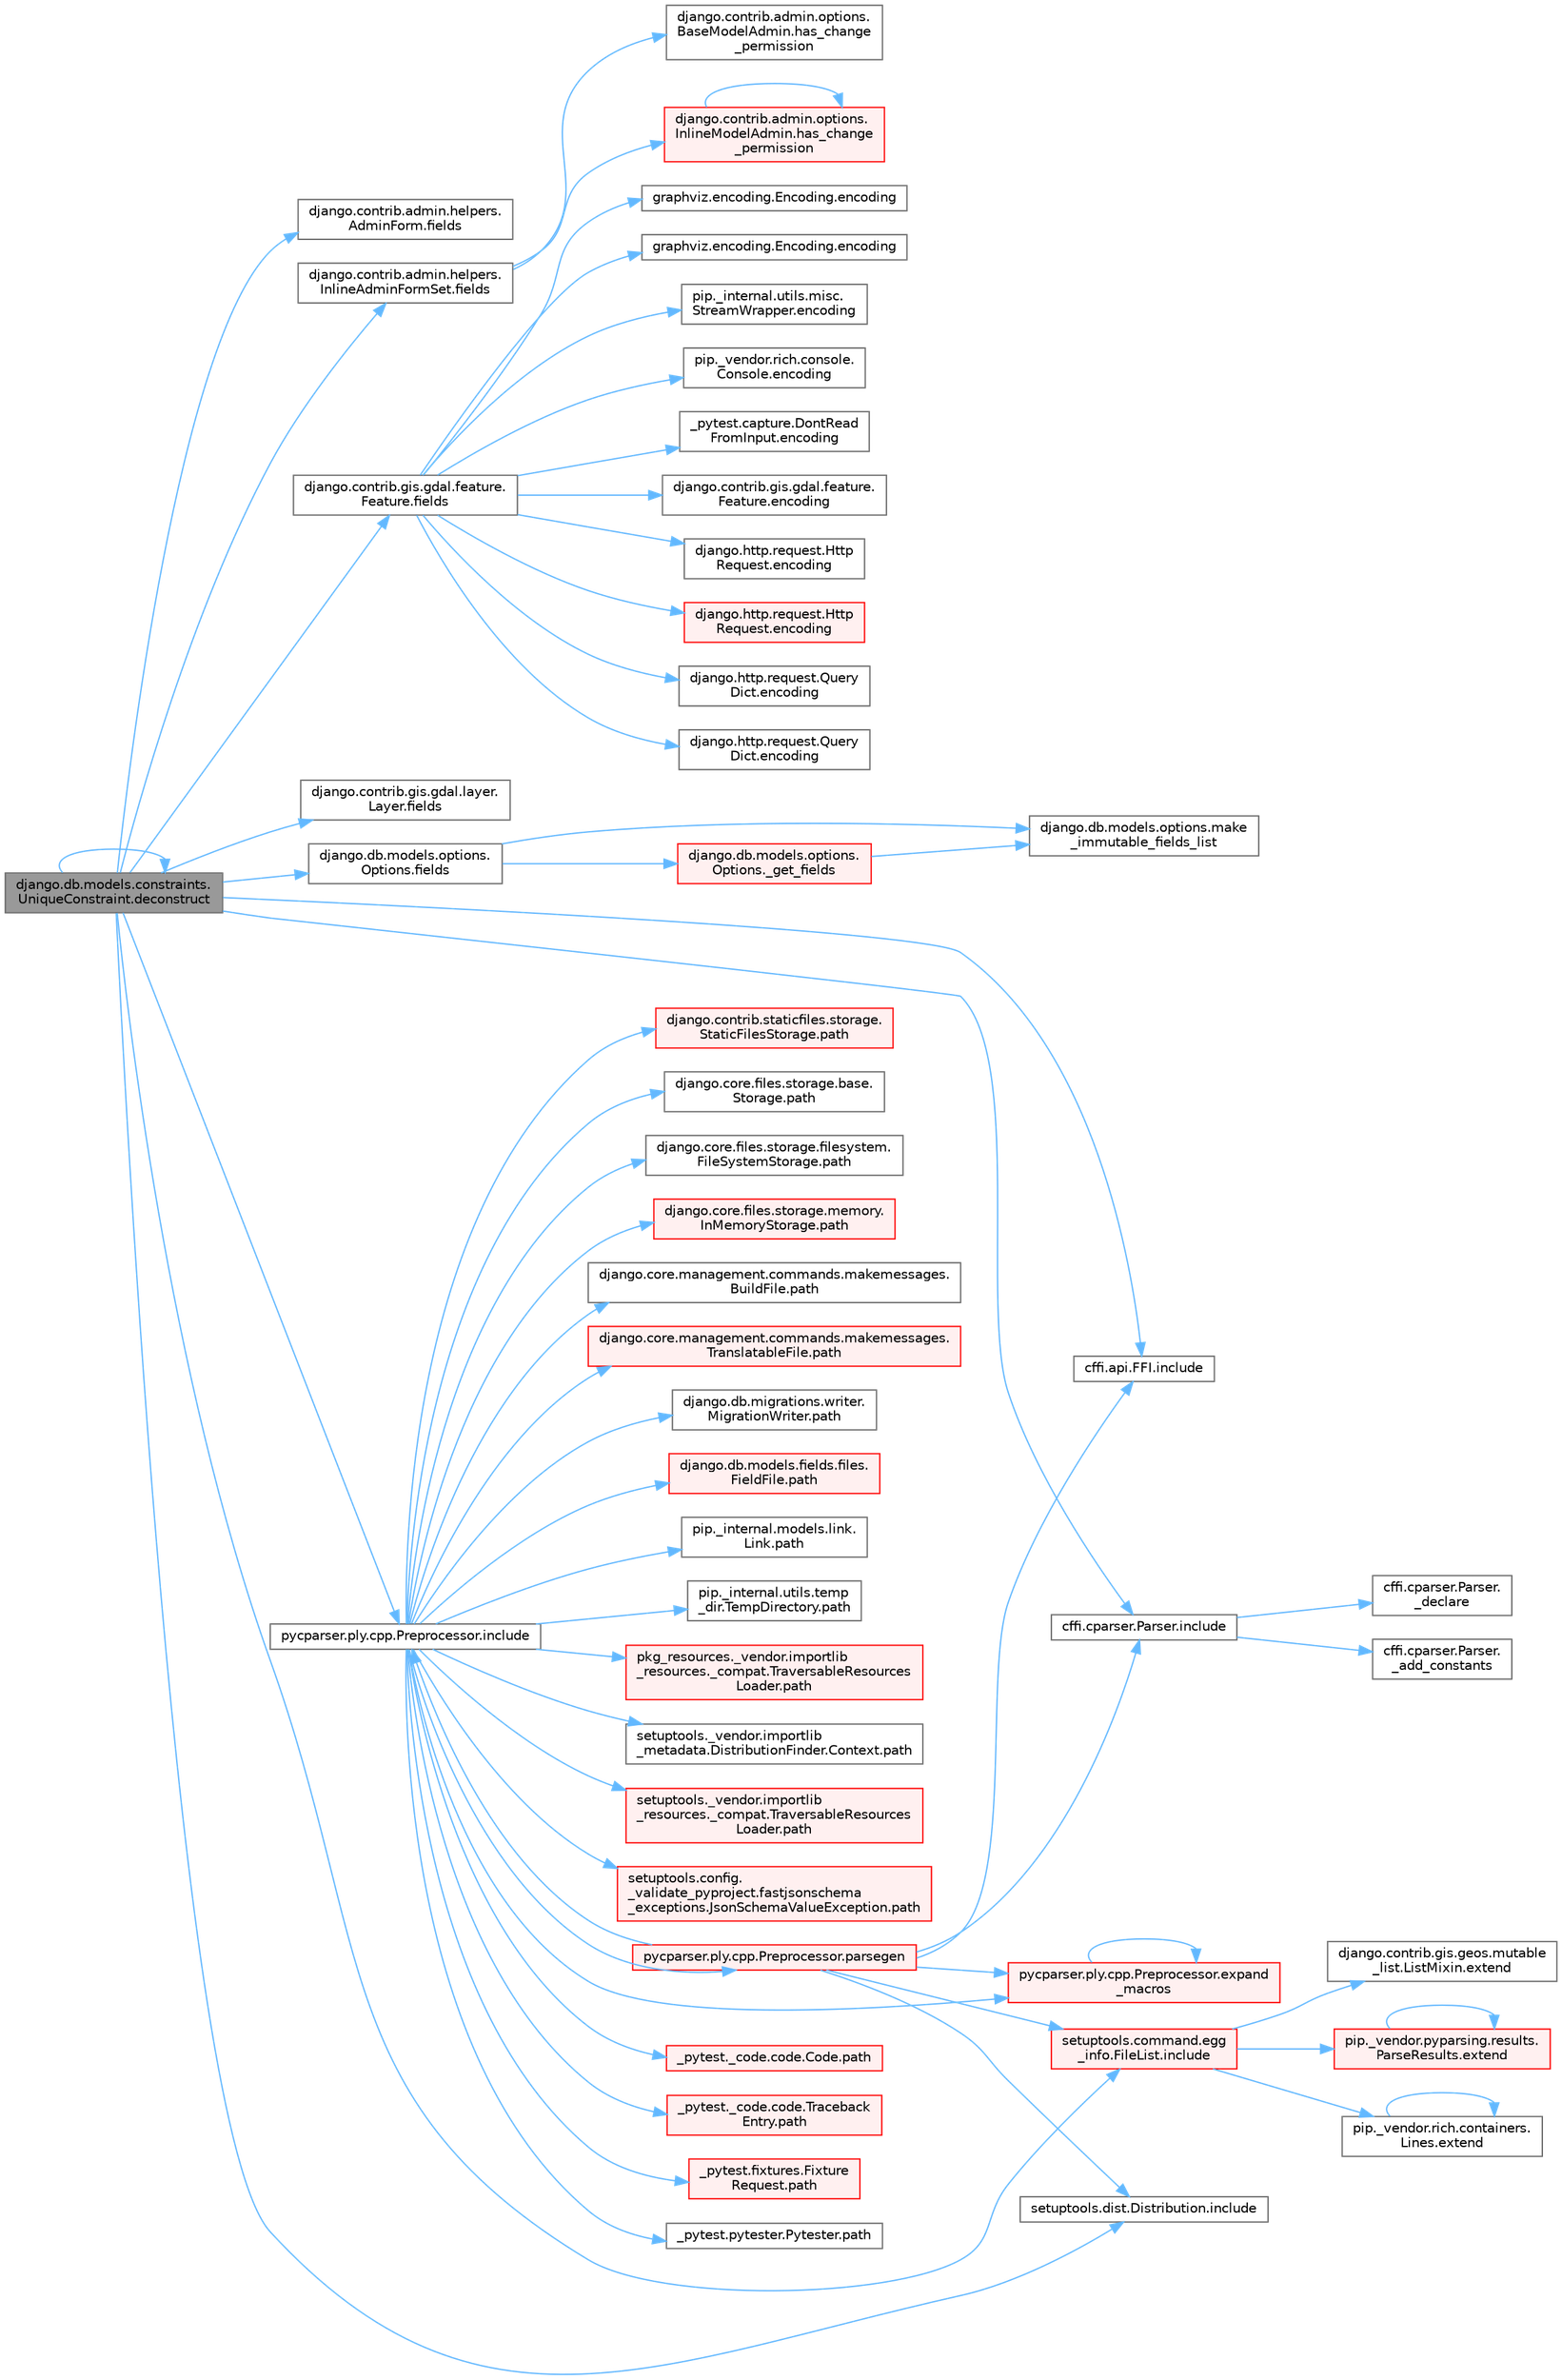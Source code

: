 digraph "django.db.models.constraints.UniqueConstraint.deconstruct"
{
 // LATEX_PDF_SIZE
  bgcolor="transparent";
  edge [fontname=Helvetica,fontsize=10,labelfontname=Helvetica,labelfontsize=10];
  node [fontname=Helvetica,fontsize=10,shape=box,height=0.2,width=0.4];
  rankdir="LR";
  Node1 [id="Node000001",label="django.db.models.constraints.\lUniqueConstraint.deconstruct",height=0.2,width=0.4,color="gray40", fillcolor="grey60", style="filled", fontcolor="black",tooltip=" "];
  Node1 -> Node1 [id="edge1_Node000001_Node000001",color="steelblue1",style="solid",tooltip=" "];
  Node1 -> Node2 [id="edge2_Node000001_Node000002",color="steelblue1",style="solid",tooltip=" "];
  Node2 [id="Node000002",label="django.contrib.admin.helpers.\lAdminForm.fields",height=0.2,width=0.4,color="grey40", fillcolor="white", style="filled",URL="$classdjango_1_1contrib_1_1admin_1_1helpers_1_1_admin_form.html#a9a2b6161f083dd4c3cefb24789a4f398",tooltip=" "];
  Node1 -> Node3 [id="edge3_Node000001_Node000003",color="steelblue1",style="solid",tooltip=" "];
  Node3 [id="Node000003",label="django.contrib.admin.helpers.\lInlineAdminFormSet.fields",height=0.2,width=0.4,color="grey40", fillcolor="white", style="filled",URL="$classdjango_1_1contrib_1_1admin_1_1helpers_1_1_inline_admin_form_set.html#acfeece3b4a1c8e6f692669661ce441d1",tooltip=" "];
  Node3 -> Node4 [id="edge4_Node000003_Node000004",color="steelblue1",style="solid",tooltip=" "];
  Node4 [id="Node000004",label="django.contrib.admin.options.\lBaseModelAdmin.has_change\l_permission",height=0.2,width=0.4,color="grey40", fillcolor="white", style="filled",URL="$classdjango_1_1contrib_1_1admin_1_1options_1_1_base_model_admin.html#a628f15a856920f62510c31333354c088",tooltip=" "];
  Node3 -> Node5 [id="edge5_Node000003_Node000005",color="steelblue1",style="solid",tooltip=" "];
  Node5 [id="Node000005",label="django.contrib.admin.options.\lInlineModelAdmin.has_change\l_permission",height=0.2,width=0.4,color="red", fillcolor="#FFF0F0", style="filled",URL="$classdjango_1_1contrib_1_1admin_1_1options_1_1_inline_model_admin.html#afb466f69fba775be6bd44db65c2955ce",tooltip=" "];
  Node5 -> Node5 [id="edge6_Node000005_Node000005",color="steelblue1",style="solid",tooltip=" "];
  Node1 -> Node7 [id="edge7_Node000001_Node000007",color="steelblue1",style="solid",tooltip=" "];
  Node7 [id="Node000007",label="django.contrib.gis.gdal.feature.\lFeature.fields",height=0.2,width=0.4,color="grey40", fillcolor="white", style="filled",URL="$classdjango_1_1contrib_1_1gis_1_1gdal_1_1feature_1_1_feature.html#a2aab211613babc57a7ef77b951a46464",tooltip=" "];
  Node7 -> Node8 [id="edge8_Node000007_Node000008",color="steelblue1",style="solid",tooltip=" "];
  Node8 [id="Node000008",label="_pytest.capture.DontRead\lFromInput.encoding",height=0.2,width=0.4,color="grey40", fillcolor="white", style="filled",URL="$class__pytest_1_1capture_1_1_dont_read_from_input.html#a40a0e1b26db1f2cf579f1ab5d3903097",tooltip=" "];
  Node7 -> Node9 [id="edge9_Node000007_Node000009",color="steelblue1",style="solid",tooltip=" "];
  Node9 [id="Node000009",label="django.contrib.gis.gdal.feature.\lFeature.encoding",height=0.2,width=0.4,color="grey40", fillcolor="white", style="filled",URL="$classdjango_1_1contrib_1_1gis_1_1gdal_1_1feature_1_1_feature.html#a61ef7866406f46787c45d0040e4f2588",tooltip=" "];
  Node7 -> Node10 [id="edge10_Node000007_Node000010",color="steelblue1",style="solid",tooltip=" "];
  Node10 [id="Node000010",label="django.http.request.Http\lRequest.encoding",height=0.2,width=0.4,color="grey40", fillcolor="white", style="filled",URL="$classdjango_1_1http_1_1request_1_1_http_request.html#affc440df209dd1fb33d63b8fce39f3b2",tooltip=" "];
  Node7 -> Node11 [id="edge11_Node000007_Node000011",color="steelblue1",style="solid",tooltip=" "];
  Node11 [id="Node000011",label="django.http.request.Http\lRequest.encoding",height=0.2,width=0.4,color="red", fillcolor="#FFF0F0", style="filled",URL="$classdjango_1_1http_1_1request_1_1_http_request.html#a09c32945992a963608d955c2618ead79",tooltip=" "];
  Node7 -> Node15 [id="edge12_Node000007_Node000015",color="steelblue1",style="solid",tooltip=" "];
  Node15 [id="Node000015",label="django.http.request.Query\lDict.encoding",height=0.2,width=0.4,color="grey40", fillcolor="white", style="filled",URL="$classdjango_1_1http_1_1request_1_1_query_dict.html#ae1a9e4aa8ebe4d1dd0aa02e9388b0acd",tooltip=" "];
  Node7 -> Node16 [id="edge13_Node000007_Node000016",color="steelblue1",style="solid",tooltip=" "];
  Node16 [id="Node000016",label="django.http.request.Query\lDict.encoding",height=0.2,width=0.4,color="grey40", fillcolor="white", style="filled",URL="$classdjango_1_1http_1_1request_1_1_query_dict.html#aade836c6d0fadbe21ef181917ca28ea8",tooltip=" "];
  Node7 -> Node17 [id="edge14_Node000007_Node000017",color="steelblue1",style="solid",tooltip=" "];
  Node17 [id="Node000017",label="graphviz.encoding.Encoding.encoding",height=0.2,width=0.4,color="grey40", fillcolor="white", style="filled",URL="$classgraphviz_1_1encoding_1_1_encoding.html#a4be64c43fe62823ffb51d9d4706f3c3d",tooltip=" "];
  Node7 -> Node18 [id="edge15_Node000007_Node000018",color="steelblue1",style="solid",tooltip=" "];
  Node18 [id="Node000018",label="graphviz.encoding.Encoding.encoding",height=0.2,width=0.4,color="grey40", fillcolor="white", style="filled",URL="$classgraphviz_1_1encoding_1_1_encoding.html#ade16bad413f6cc9b3776aa3c580e7251",tooltip=" "];
  Node7 -> Node19 [id="edge16_Node000007_Node000019",color="steelblue1",style="solid",tooltip=" "];
  Node19 [id="Node000019",label="pip._internal.utils.misc.\lStreamWrapper.encoding",height=0.2,width=0.4,color="grey40", fillcolor="white", style="filled",URL="$classpip_1_1__internal_1_1utils_1_1misc_1_1_stream_wrapper.html#ae516d377684b88c1d5ed9b0b670a2a0b",tooltip=" "];
  Node7 -> Node20 [id="edge17_Node000007_Node000020",color="steelblue1",style="solid",tooltip=" "];
  Node20 [id="Node000020",label="pip._vendor.rich.console.\lConsole.encoding",height=0.2,width=0.4,color="grey40", fillcolor="white", style="filled",URL="$classpip_1_1__vendor_1_1rich_1_1console_1_1_console.html#aaa95f0495607d199f34c4ebd90ea1cfe",tooltip=" "];
  Node1 -> Node21 [id="edge18_Node000001_Node000021",color="steelblue1",style="solid",tooltip=" "];
  Node21 [id="Node000021",label="django.contrib.gis.gdal.layer.\lLayer.fields",height=0.2,width=0.4,color="grey40", fillcolor="white", style="filled",URL="$classdjango_1_1contrib_1_1gis_1_1gdal_1_1layer_1_1_layer.html#ab7d9d8c833c9e11cfc14b15c61a1ab27",tooltip=" "];
  Node1 -> Node22 [id="edge19_Node000001_Node000022",color="steelblue1",style="solid",tooltip=" "];
  Node22 [id="Node000022",label="django.db.models.options.\lOptions.fields",height=0.2,width=0.4,color="grey40", fillcolor="white", style="filled",URL="$classdjango_1_1db_1_1models_1_1options_1_1_options.html#a6c7f47f4eb863aca3bf357275f7db3b8",tooltip=" "];
  Node22 -> Node23 [id="edge20_Node000022_Node000023",color="steelblue1",style="solid",tooltip=" "];
  Node23 [id="Node000023",label="django.db.models.options.\lOptions._get_fields",height=0.2,width=0.4,color="red", fillcolor="#FFF0F0", style="filled",URL="$classdjango_1_1db_1_1models_1_1options_1_1_options.html#adfc7204d4c77a86927ad1988009a3fd5",tooltip=" "];
  Node23 -> Node27 [id="edge21_Node000023_Node000027",color="steelblue1",style="solid",tooltip=" "];
  Node27 [id="Node000027",label="django.db.models.options.make\l_immutable_fields_list",height=0.2,width=0.4,color="grey40", fillcolor="white", style="filled",URL="$namespacedjango_1_1db_1_1models_1_1options.html#ad6e15002f494024f2232d7e3eeb05100",tooltip=" "];
  Node22 -> Node27 [id="edge22_Node000022_Node000027",color="steelblue1",style="solid",tooltip=" "];
  Node1 -> Node30 [id="edge23_Node000001_Node000030",color="steelblue1",style="solid",tooltip=" "];
  Node30 [id="Node000030",label="cffi.api.FFI.include",height=0.2,width=0.4,color="grey40", fillcolor="white", style="filled",URL="$classcffi_1_1api_1_1_f_f_i.html#a238704a5564e3e7b79bf91f18e793cd0",tooltip=" "];
  Node1 -> Node31 [id="edge24_Node000001_Node000031",color="steelblue1",style="solid",tooltip=" "];
  Node31 [id="Node000031",label="cffi.cparser.Parser.include",height=0.2,width=0.4,color="grey40", fillcolor="white", style="filled",URL="$classcffi_1_1cparser_1_1_parser.html#ab5cfc4516a1cb275b4e044182cdc2816",tooltip=" "];
  Node31 -> Node32 [id="edge25_Node000031_Node000032",color="steelblue1",style="solid",tooltip=" "];
  Node32 [id="Node000032",label="cffi.cparser.Parser.\l_add_constants",height=0.2,width=0.4,color="grey40", fillcolor="white", style="filled",URL="$classcffi_1_1cparser_1_1_parser.html#aaae3aff9ebb6ab5581eaa3707a4124ec",tooltip=" "];
  Node31 -> Node33 [id="edge26_Node000031_Node000033",color="steelblue1",style="solid",tooltip=" "];
  Node33 [id="Node000033",label="cffi.cparser.Parser.\l_declare",height=0.2,width=0.4,color="grey40", fillcolor="white", style="filled",URL="$classcffi_1_1cparser_1_1_parser.html#a0ee3e732439083dc143268638c387a99",tooltip=" "];
  Node1 -> Node34 [id="edge27_Node000001_Node000034",color="steelblue1",style="solid",tooltip=" "];
  Node34 [id="Node000034",label="pycparser.ply.cpp.Preprocessor.include",height=0.2,width=0.4,color="grey40", fillcolor="white", style="filled",URL="$classpycparser_1_1ply_1_1cpp_1_1_preprocessor.html#aa91b0516d72dcf45e3d21b35b84ea1e0",tooltip=" "];
  Node34 -> Node35 [id="edge28_Node000034_Node000035",color="steelblue1",style="solid",tooltip=" "];
  Node35 [id="Node000035",label="pycparser.ply.cpp.Preprocessor.expand\l_macros",height=0.2,width=0.4,color="red", fillcolor="#FFF0F0", style="filled",URL="$classpycparser_1_1ply_1_1cpp_1_1_preprocessor.html#a4ac7e926ac9f68ef96f58e704a570d42",tooltip=" "];
  Node35 -> Node35 [id="edge29_Node000035_Node000035",color="steelblue1",style="solid",tooltip=" "];
  Node34 -> Node4511 [id="edge30_Node000034_Node004511",color="steelblue1",style="solid",tooltip=" "];
  Node4511 [id="Node004511",label="pycparser.ply.cpp.Preprocessor.parsegen",height=0.2,width=0.4,color="red", fillcolor="#FFF0F0", style="filled",URL="$classpycparser_1_1ply_1_1cpp_1_1_preprocessor.html#aad71ed64ebab07f9eafb0b36f9108723",tooltip=" "];
  Node4511 -> Node35 [id="edge31_Node004511_Node000035",color="steelblue1",style="solid",tooltip=" "];
  Node4511 -> Node30 [id="edge32_Node004511_Node000030",color="steelblue1",style="solid",tooltip=" "];
  Node4511 -> Node31 [id="edge33_Node004511_Node000031",color="steelblue1",style="solid",tooltip=" "];
  Node4511 -> Node34 [id="edge34_Node004511_Node000034",color="steelblue1",style="solid",tooltip=" "];
  Node4511 -> Node3134 [id="edge35_Node004511_Node003134",color="steelblue1",style="solid",tooltip=" "];
  Node3134 [id="Node003134",label="setuptools.command.egg\l_info.FileList.include",height=0.2,width=0.4,color="red", fillcolor="#FFF0F0", style="filled",URL="$classsetuptools_1_1command_1_1egg__info_1_1_file_list.html#a607fa79fcff4595945fdfb1f266eb132",tooltip=" "];
  Node3134 -> Node3135 [id="edge36_Node003134_Node003135",color="steelblue1",style="solid",tooltip=" "];
  Node3135 [id="Node003135",label="django.contrib.gis.geos.mutable\l_list.ListMixin.extend",height=0.2,width=0.4,color="grey40", fillcolor="white", style="filled",URL="$classdjango_1_1contrib_1_1gis_1_1geos_1_1mutable__list_1_1_list_mixin.html#ac54d378ddda85375092a3504b9c41ad2",tooltip=" "];
  Node3134 -> Node3136 [id="edge37_Node003134_Node003136",color="steelblue1",style="solid",tooltip=" "];
  Node3136 [id="Node003136",label="pip._vendor.pyparsing.results.\lParseResults.extend",height=0.2,width=0.4,color="red", fillcolor="#FFF0F0", style="filled",URL="$classpip_1_1__vendor_1_1pyparsing_1_1results_1_1_parse_results.html#a3a8a69368a4bca23dd54b356a2a06946",tooltip=" "];
  Node3136 -> Node3136 [id="edge38_Node003136_Node003136",color="steelblue1",style="solid",tooltip=" "];
  Node3134 -> Node3138 [id="edge39_Node003134_Node003138",color="steelblue1",style="solid",tooltip=" "];
  Node3138 [id="Node003138",label="pip._vendor.rich.containers.\lLines.extend",height=0.2,width=0.4,color="grey40", fillcolor="white", style="filled",URL="$classpip_1_1__vendor_1_1rich_1_1containers_1_1_lines.html#ac2f104475218f1e94a04d898a5e634ca",tooltip=" "];
  Node3138 -> Node3138 [id="edge40_Node003138_Node003138",color="steelblue1",style="solid",tooltip=" "];
  Node4511 -> Node3398 [id="edge41_Node004511_Node003398",color="steelblue1",style="solid",tooltip=" "];
  Node3398 [id="Node003398",label="setuptools.dist.Distribution.include",height=0.2,width=0.4,color="grey40", fillcolor="white", style="filled",URL="$classsetuptools_1_1dist_1_1_distribution.html#acbda718774c4c011674f0ac10163300c",tooltip=" "];
  Node34 -> Node500 [id="edge42_Node000034_Node000500",color="steelblue1",style="solid",tooltip=" "];
  Node500 [id="Node000500",label="_pytest._code.code.Code.path",height=0.2,width=0.4,color="red", fillcolor="#FFF0F0", style="filled",URL="$class__pytest_1_1__code_1_1code_1_1_code.html#a1dae55e90750fe77c7517f806a14d864",tooltip=" "];
  Node34 -> Node501 [id="edge43_Node000034_Node000501",color="steelblue1",style="solid",tooltip=" "];
  Node501 [id="Node000501",label="_pytest._code.code.Traceback\lEntry.path",height=0.2,width=0.4,color="red", fillcolor="#FFF0F0", style="filled",URL="$class__pytest_1_1__code_1_1code_1_1_traceback_entry.html#a5a88b9ae4623733566450a9e7d8387c0",tooltip=" "];
  Node34 -> Node502 [id="edge44_Node000034_Node000502",color="steelblue1",style="solid",tooltip=" "];
  Node502 [id="Node000502",label="_pytest.fixtures.Fixture\lRequest.path",height=0.2,width=0.4,color="red", fillcolor="#FFF0F0", style="filled",URL="$class__pytest_1_1fixtures_1_1_fixture_request.html#a6f6db59812d121b54cd67d5e434e1451",tooltip=" "];
  Node34 -> Node508 [id="edge45_Node000034_Node000508",color="steelblue1",style="solid",tooltip=" "];
  Node508 [id="Node000508",label="_pytest.pytester.Pytester.path",height=0.2,width=0.4,color="grey40", fillcolor="white", style="filled",URL="$class__pytest_1_1pytester_1_1_pytester.html#a403c804f74a87f5e5705774fa896cc1f",tooltip=" "];
  Node34 -> Node509 [id="edge46_Node000034_Node000509",color="steelblue1",style="solid",tooltip=" "];
  Node509 [id="Node000509",label="django.contrib.staticfiles.storage.\lStaticFilesStorage.path",height=0.2,width=0.4,color="red", fillcolor="#FFF0F0", style="filled",URL="$classdjango_1_1contrib_1_1staticfiles_1_1storage_1_1_static_files_storage.html#a4e96cc92fbde7423d1b74f3a50fc0bf6",tooltip=" "];
  Node34 -> Node637 [id="edge47_Node000034_Node000637",color="steelblue1",style="solid",tooltip=" "];
  Node637 [id="Node000637",label="django.core.files.storage.base.\lStorage.path",height=0.2,width=0.4,color="grey40", fillcolor="white", style="filled",URL="$classdjango_1_1core_1_1files_1_1storage_1_1base_1_1_storage.html#a9be8d49a55131dbbab2c5fd57f7e772c",tooltip=" "];
  Node34 -> Node638 [id="edge48_Node000034_Node000638",color="steelblue1",style="solid",tooltip=" "];
  Node638 [id="Node000638",label="django.core.files.storage.filesystem.\lFileSystemStorage.path",height=0.2,width=0.4,color="grey40", fillcolor="white", style="filled",URL="$classdjango_1_1core_1_1files_1_1storage_1_1filesystem_1_1_file_system_storage.html#abf8a7e88eedec3e1b2ea965cc0858d17",tooltip=" "];
  Node34 -> Node639 [id="edge49_Node000034_Node000639",color="steelblue1",style="solid",tooltip=" "];
  Node639 [id="Node000639",label="django.core.files.storage.memory.\lInMemoryStorage.path",height=0.2,width=0.4,color="red", fillcolor="#FFF0F0", style="filled",URL="$classdjango_1_1core_1_1files_1_1storage_1_1memory_1_1_in_memory_storage.html#a466c8e28fd11839318d2e4454b8ef89f",tooltip=" "];
  Node34 -> Node643 [id="edge50_Node000034_Node000643",color="steelblue1",style="solid",tooltip=" "];
  Node643 [id="Node000643",label="django.core.management.commands.makemessages.\lBuildFile.path",height=0.2,width=0.4,color="grey40", fillcolor="white", style="filled",URL="$classdjango_1_1core_1_1management_1_1commands_1_1makemessages_1_1_build_file.html#ac06388718e902543bc00a7c6565105fc",tooltip=" "];
  Node34 -> Node644 [id="edge51_Node000034_Node000644",color="steelblue1",style="solid",tooltip=" "];
  Node644 [id="Node000644",label="django.core.management.commands.makemessages.\lTranslatableFile.path",height=0.2,width=0.4,color="red", fillcolor="#FFF0F0", style="filled",URL="$classdjango_1_1core_1_1management_1_1commands_1_1makemessages_1_1_translatable_file.html#ad851d5e6b8a65f5915ccfd4a30fb8026",tooltip=" "];
  Node34 -> Node645 [id="edge52_Node000034_Node000645",color="steelblue1",style="solid",tooltip=" "];
  Node645 [id="Node000645",label="django.db.migrations.writer.\lMigrationWriter.path",height=0.2,width=0.4,color="grey40", fillcolor="white", style="filled",URL="$classdjango_1_1db_1_1migrations_1_1writer_1_1_migration_writer.html#a45469d67e8f80996c982470d36136184",tooltip=" "];
  Node34 -> Node646 [id="edge53_Node000034_Node000646",color="steelblue1",style="solid",tooltip=" "];
  Node646 [id="Node000646",label="django.db.models.fields.files.\lFieldFile.path",height=0.2,width=0.4,color="red", fillcolor="#FFF0F0", style="filled",URL="$classdjango_1_1db_1_1models_1_1fields_1_1files_1_1_field_file.html#ae91c4ed0643fb9bd8959d0db8eb44f80",tooltip=" "];
  Node34 -> Node1472 [id="edge54_Node000034_Node001472",color="steelblue1",style="solid",tooltip=" "];
  Node1472 [id="Node001472",label="pip._internal.models.link.\lLink.path",height=0.2,width=0.4,color="grey40", fillcolor="white", style="filled",URL="$classpip_1_1__internal_1_1models_1_1link_1_1_link.html#a30f454216dcb615e3ed986238490f180",tooltip=" "];
  Node34 -> Node1473 [id="edge55_Node000034_Node001473",color="steelblue1",style="solid",tooltip=" "];
  Node1473 [id="Node001473",label="pip._internal.utils.temp\l_dir.TempDirectory.path",height=0.2,width=0.4,color="grey40", fillcolor="white", style="filled",URL="$classpip_1_1__internal_1_1utils_1_1temp__dir_1_1_temp_directory.html#afe6b2d95c070c6570957de5696ff3a6e",tooltip=" "];
  Node34 -> Node1474 [id="edge56_Node000034_Node001474",color="steelblue1",style="solid",tooltip=" "];
  Node1474 [id="Node001474",label="pkg_resources._vendor.importlib\l_resources._compat.TraversableResources\lLoader.path",height=0.2,width=0.4,color="red", fillcolor="#FFF0F0", style="filled",URL="$classpkg__resources_1_1__vendor_1_1importlib__resources_1_1__compat_1_1_traversable_resources_loader.html#acfc17872a53cbe02f6c34eda2bb162f2",tooltip=" "];
  Node34 -> Node1476 [id="edge57_Node000034_Node001476",color="steelblue1",style="solid",tooltip=" "];
  Node1476 [id="Node001476",label="setuptools._vendor.importlib\l_metadata.DistributionFinder.Context.path",height=0.2,width=0.4,color="grey40", fillcolor="white", style="filled",URL="$classsetuptools_1_1__vendor_1_1importlib__metadata_1_1_distribution_finder_1_1_context.html#a84a429ddce40738ea5c0edb53799ee8d",tooltip=" "];
  Node34 -> Node1477 [id="edge58_Node000034_Node001477",color="steelblue1",style="solid",tooltip=" "];
  Node1477 [id="Node001477",label="setuptools._vendor.importlib\l_resources._compat.TraversableResources\lLoader.path",height=0.2,width=0.4,color="red", fillcolor="#FFF0F0", style="filled",URL="$classsetuptools_1_1__vendor_1_1importlib__resources_1_1__compat_1_1_traversable_resources_loader.html#a9b9cf5b6723d48f7a779b6ae71d53699",tooltip=" "];
  Node34 -> Node1478 [id="edge59_Node000034_Node001478",color="steelblue1",style="solid",tooltip=" "];
  Node1478 [id="Node001478",label="setuptools.config.\l_validate_pyproject.fastjsonschema\l_exceptions.JsonSchemaValueException.path",height=0.2,width=0.4,color="red", fillcolor="#FFF0F0", style="filled",URL="$classsetuptools_1_1config_1_1__validate__pyproject_1_1fastjsonschema__exceptions_1_1_json_schema_value_exception.html#a59179b3d1dc16c7087530bbc10bcf857",tooltip=" "];
  Node1 -> Node3134 [id="edge60_Node000001_Node003134",color="steelblue1",style="solid",tooltip=" "];
  Node1 -> Node3398 [id="edge61_Node000001_Node003398",color="steelblue1",style="solid",tooltip=" "];
}
